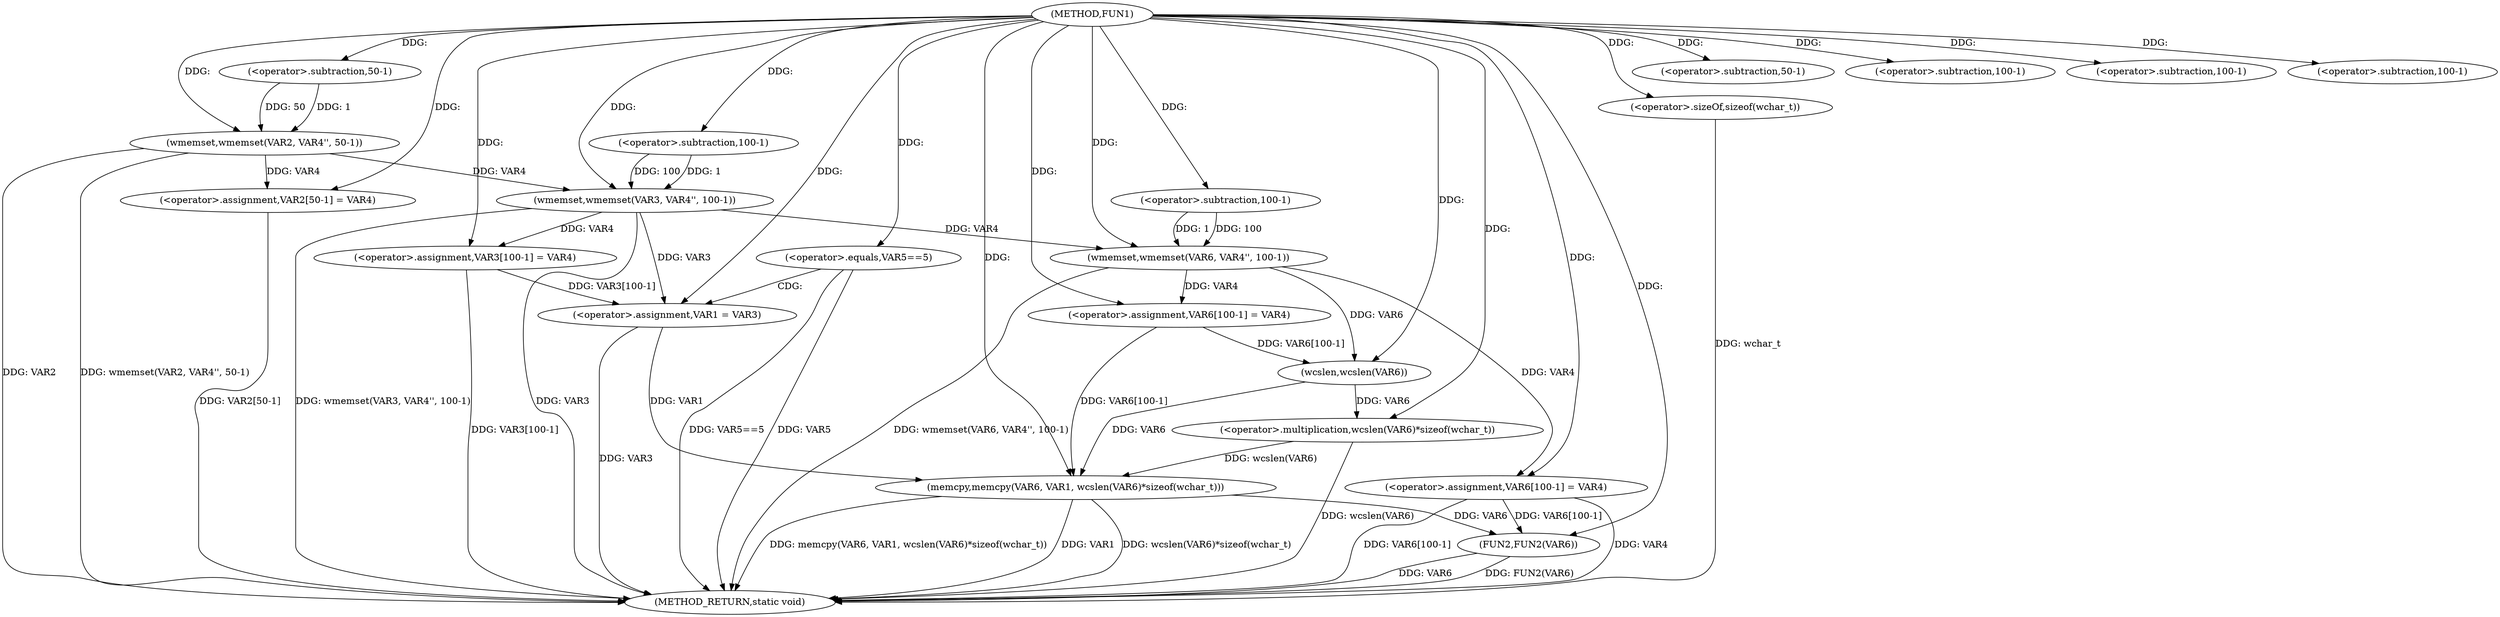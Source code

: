 digraph FUN1 {  
"1000100" [label = "(METHOD,FUN1)" ]
"1000171" [label = "(METHOD_RETURN,static void)" ]
"1000105" [label = "(wmemset,wmemset(VAR2, VAR4'', 50-1))" ]
"1000108" [label = "(<operator>.subtraction,50-1)" ]
"1000111" [label = "(<operator>.assignment,VAR2[50-1] = VAR4)" ]
"1000114" [label = "(<operator>.subtraction,50-1)" ]
"1000118" [label = "(wmemset,wmemset(VAR3, VAR4'', 100-1))" ]
"1000121" [label = "(<operator>.subtraction,100-1)" ]
"1000124" [label = "(<operator>.assignment,VAR3[100-1] = VAR4)" ]
"1000127" [label = "(<operator>.subtraction,100-1)" ]
"1000132" [label = "(<operator>.equals,VAR5==5)" ]
"1000136" [label = "(<operator>.assignment,VAR1 = VAR3)" ]
"1000141" [label = "(wmemset,wmemset(VAR6, VAR4'', 100-1))" ]
"1000144" [label = "(<operator>.subtraction,100-1)" ]
"1000147" [label = "(<operator>.assignment,VAR6[100-1] = VAR4)" ]
"1000150" [label = "(<operator>.subtraction,100-1)" ]
"1000154" [label = "(memcpy,memcpy(VAR6, VAR1, wcslen(VAR6)*sizeof(wchar_t)))" ]
"1000157" [label = "(<operator>.multiplication,wcslen(VAR6)*sizeof(wchar_t))" ]
"1000158" [label = "(wcslen,wcslen(VAR6))" ]
"1000160" [label = "(<operator>.sizeOf,sizeof(wchar_t))" ]
"1000162" [label = "(<operator>.assignment,VAR6[100-1] = VAR4)" ]
"1000165" [label = "(<operator>.subtraction,100-1)" ]
"1000169" [label = "(FUN2,FUN2(VAR6))" ]
  "1000162" -> "1000171"  [ label = "DDG: VAR4"] 
  "1000124" -> "1000171"  [ label = "DDG: VAR3[100-1]"] 
  "1000169" -> "1000171"  [ label = "DDG: FUN2(VAR6)"] 
  "1000154" -> "1000171"  [ label = "DDG: wcslen(VAR6)*sizeof(wchar_t)"] 
  "1000105" -> "1000171"  [ label = "DDG: wmemset(VAR2, VAR4'', 50-1)"] 
  "1000157" -> "1000171"  [ label = "DDG: wcslen(VAR6)"] 
  "1000118" -> "1000171"  [ label = "DDG: wmemset(VAR3, VAR4'', 100-1)"] 
  "1000154" -> "1000171"  [ label = "DDG: memcpy(VAR6, VAR1, wcslen(VAR6)*sizeof(wchar_t))"] 
  "1000169" -> "1000171"  [ label = "DDG: VAR6"] 
  "1000118" -> "1000171"  [ label = "DDG: VAR3"] 
  "1000105" -> "1000171"  [ label = "DDG: VAR2"] 
  "1000132" -> "1000171"  [ label = "DDG: VAR5==5"] 
  "1000141" -> "1000171"  [ label = "DDG: wmemset(VAR6, VAR4'', 100-1)"] 
  "1000132" -> "1000171"  [ label = "DDG: VAR5"] 
  "1000111" -> "1000171"  [ label = "DDG: VAR2[50-1]"] 
  "1000154" -> "1000171"  [ label = "DDG: VAR1"] 
  "1000136" -> "1000171"  [ label = "DDG: VAR3"] 
  "1000162" -> "1000171"  [ label = "DDG: VAR6[100-1]"] 
  "1000160" -> "1000171"  [ label = "DDG: wchar_t"] 
  "1000100" -> "1000105"  [ label = "DDG: "] 
  "1000108" -> "1000105"  [ label = "DDG: 50"] 
  "1000108" -> "1000105"  [ label = "DDG: 1"] 
  "1000100" -> "1000108"  [ label = "DDG: "] 
  "1000105" -> "1000111"  [ label = "DDG: VAR4"] 
  "1000100" -> "1000111"  [ label = "DDG: "] 
  "1000100" -> "1000114"  [ label = "DDG: "] 
  "1000100" -> "1000118"  [ label = "DDG: "] 
  "1000105" -> "1000118"  [ label = "DDG: VAR4"] 
  "1000121" -> "1000118"  [ label = "DDG: 100"] 
  "1000121" -> "1000118"  [ label = "DDG: 1"] 
  "1000100" -> "1000121"  [ label = "DDG: "] 
  "1000118" -> "1000124"  [ label = "DDG: VAR4"] 
  "1000100" -> "1000124"  [ label = "DDG: "] 
  "1000100" -> "1000127"  [ label = "DDG: "] 
  "1000100" -> "1000132"  [ label = "DDG: "] 
  "1000124" -> "1000136"  [ label = "DDG: VAR3[100-1]"] 
  "1000118" -> "1000136"  [ label = "DDG: VAR3"] 
  "1000100" -> "1000136"  [ label = "DDG: "] 
  "1000100" -> "1000141"  [ label = "DDG: "] 
  "1000118" -> "1000141"  [ label = "DDG: VAR4"] 
  "1000144" -> "1000141"  [ label = "DDG: 100"] 
  "1000144" -> "1000141"  [ label = "DDG: 1"] 
  "1000100" -> "1000144"  [ label = "DDG: "] 
  "1000141" -> "1000147"  [ label = "DDG: VAR4"] 
  "1000100" -> "1000147"  [ label = "DDG: "] 
  "1000100" -> "1000150"  [ label = "DDG: "] 
  "1000158" -> "1000154"  [ label = "DDG: VAR6"] 
  "1000147" -> "1000154"  [ label = "DDG: VAR6[100-1]"] 
  "1000100" -> "1000154"  [ label = "DDG: "] 
  "1000136" -> "1000154"  [ label = "DDG: VAR1"] 
  "1000157" -> "1000154"  [ label = "DDG: wcslen(VAR6)"] 
  "1000158" -> "1000157"  [ label = "DDG: VAR6"] 
  "1000141" -> "1000158"  [ label = "DDG: VAR6"] 
  "1000147" -> "1000158"  [ label = "DDG: VAR6[100-1]"] 
  "1000100" -> "1000158"  [ label = "DDG: "] 
  "1000100" -> "1000157"  [ label = "DDG: "] 
  "1000100" -> "1000160"  [ label = "DDG: "] 
  "1000100" -> "1000162"  [ label = "DDG: "] 
  "1000141" -> "1000162"  [ label = "DDG: VAR4"] 
  "1000100" -> "1000165"  [ label = "DDG: "] 
  "1000154" -> "1000169"  [ label = "DDG: VAR6"] 
  "1000162" -> "1000169"  [ label = "DDG: VAR6[100-1]"] 
  "1000100" -> "1000169"  [ label = "DDG: "] 
  "1000132" -> "1000136"  [ label = "CDG: "] 
}
